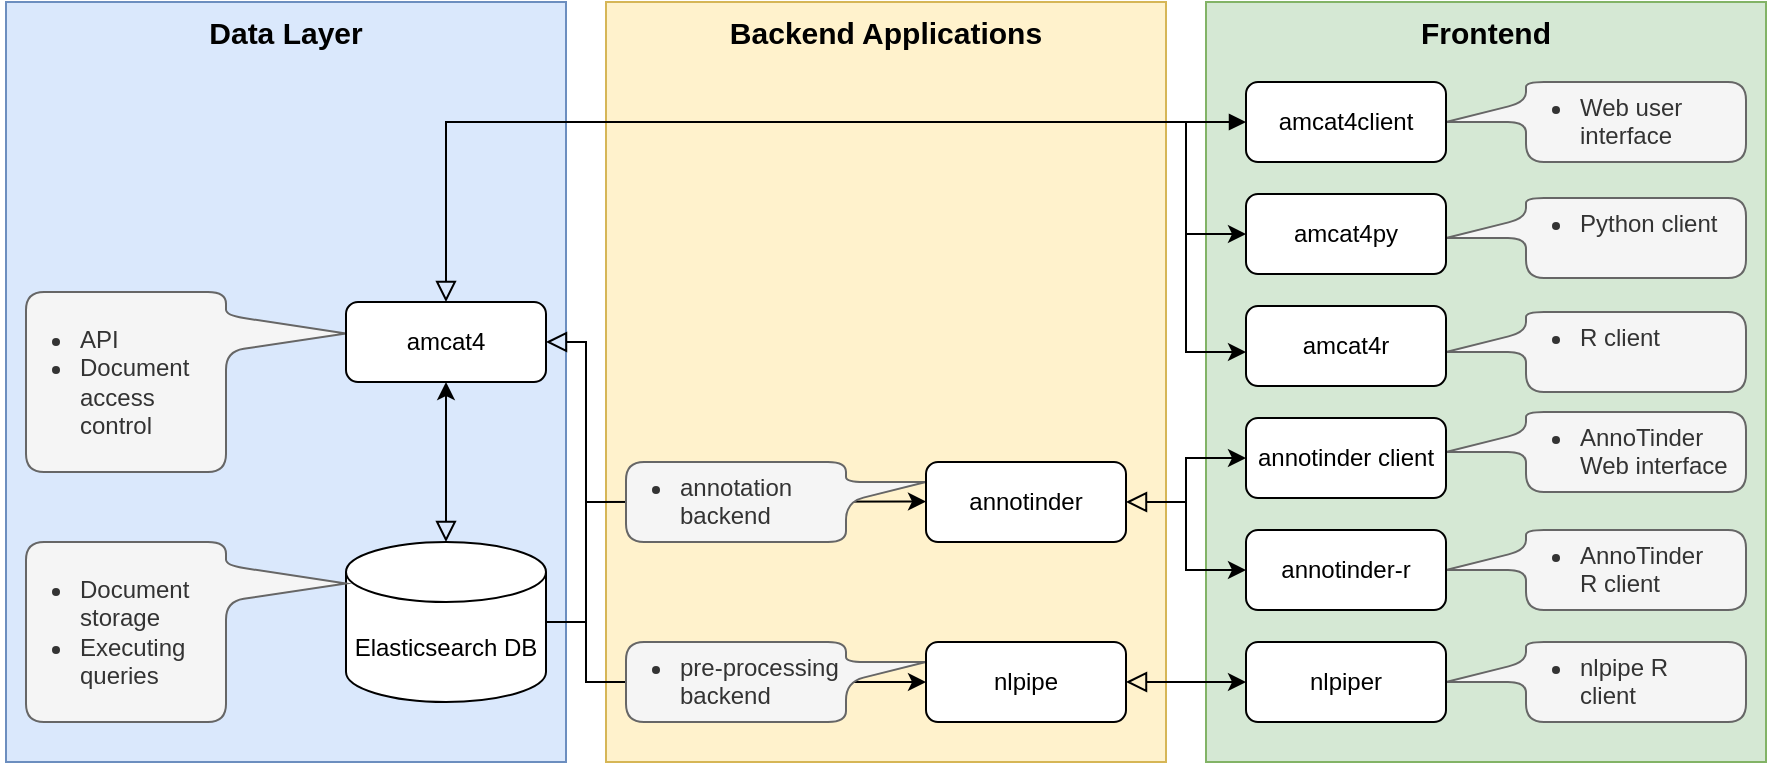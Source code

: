 <mxfile version="21.1.4" type="device">
  <diagram id="C5RBs43oDa-KdzZeNtuy" name="Page-1">
    <mxGraphModel dx="2901" dy="1141" grid="1" gridSize="10" guides="1" tooltips="1" connect="1" arrows="1" fold="1" page="1" pageScale="1" pageWidth="827" pageHeight="1169" math="0" shadow="0">
      <root>
        <mxCell id="WIyWlLk6GJQsqaUBKTNV-0" />
        <mxCell id="WIyWlLk6GJQsqaUBKTNV-1" parent="WIyWlLk6GJQsqaUBKTNV-0" />
        <mxCell id="GafMU0c75heiuo1HpW_n-7" value="Data Layer" style="rounded=0;whiteSpace=wrap;html=1;strokeWidth=1;verticalAlign=top;fontStyle=1;fontSize=15;fillColor=#dae8fc;strokeColor=#6c8ebf;flipH=1;flipV=1;" parent="WIyWlLk6GJQsqaUBKTNV-1" vertex="1">
          <mxGeometry y="380" width="280" height="380" as="geometry" />
        </mxCell>
        <mxCell id="WIyWlLk6GJQsqaUBKTNV-11" value="Repair Lamp" style="rounded=1;whiteSpace=wrap;html=1;fontSize=12;glass=0;strokeWidth=1;shadow=0;" parent="WIyWlLk6GJQsqaUBKTNV-1" vertex="1">
          <mxGeometry x="414" y="400" width="120" height="40" as="geometry" />
        </mxCell>
        <mxCell id="fg_L--qd0xywea7N1QJT-0" value="Elasticsearch DB" style="shape=cylinder3;whiteSpace=wrap;html=1;boundedLbl=1;backgroundOutline=1;size=15;" parent="WIyWlLk6GJQsqaUBKTNV-1" vertex="1">
          <mxGeometry x="170" y="650" width="100" height="80" as="geometry" />
        </mxCell>
        <mxCell id="fg_L--qd0xywea7N1QJT-1" value="" style="rounded=0;html=1;jettySize=auto;orthogonalLoop=1;fontSize=11;endArrow=block;endFill=0;endSize=8;strokeWidth=1;shadow=0;labelBackgroundColor=none;edgeStyle=orthogonalEdgeStyle;exitX=0.5;exitY=1;exitDx=0;exitDy=0;entryX=0.5;entryY=0;entryDx=0;entryDy=0;entryPerimeter=0;startArrow=classic;startFill=1;" parent="WIyWlLk6GJQsqaUBKTNV-1" source="WIyWlLk6GJQsqaUBKTNV-3" target="fg_L--qd0xywea7N1QJT-0" edge="1">
          <mxGeometry x="0.077" y="20" relative="1" as="geometry">
            <mxPoint as="offset" />
            <mxPoint x="280.0" y="260" as="sourcePoint" />
            <mxPoint x="280.0" y="300" as="targetPoint" />
            <Array as="points">
              <mxPoint x="220" y="570" />
              <mxPoint x="220" y="650" />
            </Array>
          </mxGeometry>
        </mxCell>
        <mxCell id="GafMU0c75heiuo1HpW_n-4" value="&lt;ul&gt;&lt;li&gt;Document storage&lt;/li&gt;&lt;li&gt;Executing queries&lt;/li&gt;&lt;/ul&gt;" style="shape=callout;whiteSpace=wrap;html=1;perimeter=calloutPerimeter;perimeterSpacing=0;rounded=1;position2=0.77;base=18;size=60;position=0.67;rotation=0;arcSize=18;align=left;verticalAlign=top;spacing=0;spacingRight=0;spacingLeft=-13;strokeWidth=1;fillColor=#f5f5f5;fontColor=#333333;strokeColor=#666666;direction=north;" parent="WIyWlLk6GJQsqaUBKTNV-1" vertex="1">
          <mxGeometry x="10" y="650" width="160" height="90" as="geometry" />
        </mxCell>
        <mxCell id="GafMU0c75heiuo1HpW_n-5" value="" style="rounded=1;whiteSpace=wrap;html=1;" parent="WIyWlLk6GJQsqaUBKTNV-1" vertex="1">
          <mxGeometry x="340" y="470" width="120" height="60" as="geometry" />
        </mxCell>
        <mxCell id="GafMU0c75heiuo1HpW_n-8" value="Backend Applications" style="rounded=0;whiteSpace=wrap;html=1;strokeWidth=1;verticalAlign=top;fontStyle=1;fontSize=15;fillColor=#fff2cc;strokeColor=#d6b656;flipH=1;flipV=1;" parent="WIyWlLk6GJQsqaUBKTNV-1" vertex="1">
          <mxGeometry x="300" y="380" width="280" height="380" as="geometry" />
        </mxCell>
        <mxCell id="GafMU0c75heiuo1HpW_n-9" value="Frontend" style="rounded=0;whiteSpace=wrap;html=1;strokeWidth=1;verticalAlign=top;fontStyle=1;fontSize=15;fillColor=#d5e8d4;strokeColor=#82b366;flipH=1;flipV=1;" parent="WIyWlLk6GJQsqaUBKTNV-1" vertex="1">
          <mxGeometry x="600" y="380" width="280" height="380" as="geometry" />
        </mxCell>
        <mxCell id="GafMU0c75heiuo1HpW_n-15" value="" style="rounded=0;html=1;jettySize=auto;orthogonalLoop=1;fontSize=11;endArrow=block;endFill=0;endSize=8;strokeWidth=1;shadow=0;labelBackgroundColor=none;edgeStyle=orthogonalEdgeStyle;entryX=0.5;entryY=0;entryDx=0;entryDy=0;startArrow=classic;startFill=1;" parent="WIyWlLk6GJQsqaUBKTNV-1" source="GafMU0c75heiuo1HpW_n-12" target="WIyWlLk6GJQsqaUBKTNV-3" edge="1">
          <mxGeometry x="0.077" y="20" relative="1" as="geometry">
            <mxPoint as="offset" />
            <mxPoint x="620" y="555" as="sourcePoint" />
            <mxPoint x="230" y="660" as="targetPoint" />
            <Array as="points">
              <mxPoint x="590" y="555" />
              <mxPoint x="590" y="440" />
              <mxPoint x="220" y="440" />
            </Array>
          </mxGeometry>
        </mxCell>
        <mxCell id="GafMU0c75heiuo1HpW_n-16" value="" style="endArrow=classic;html=1;rounded=0;fontSize=15;entryX=0;entryY=0.5;entryDx=0;entryDy=0;" parent="WIyWlLk6GJQsqaUBKTNV-1" target="GafMU0c75heiuo1HpW_n-11" edge="1">
          <mxGeometry width="50" height="50" relative="1" as="geometry">
            <mxPoint x="590" y="496" as="sourcePoint" />
            <mxPoint x="640" y="470" as="targetPoint" />
          </mxGeometry>
        </mxCell>
        <mxCell id="GafMU0c75heiuo1HpW_n-18" value="&lt;ul&gt;&lt;li&gt;Web user interface&lt;/li&gt;&lt;/ul&gt;" style="shape=callout;whiteSpace=wrap;html=1;perimeter=calloutPerimeter;perimeterSpacing=0;rounded=1;position2=0.5;base=10;size=40;position=0.25;rotation=0;arcSize=18;align=left;verticalAlign=top;spacing=0;spacingRight=0;spacingLeft=-13;strokeWidth=1;fillColor=#f5f5f5;fontColor=#333333;strokeColor=#666666;direction=south;spacingBottom=0;spacingTop=-11;" parent="WIyWlLk6GJQsqaUBKTNV-1" vertex="1">
          <mxGeometry x="720" y="420" width="150" height="40" as="geometry" />
        </mxCell>
        <mxCell id="GafMU0c75heiuo1HpW_n-17" value="" style="endArrow=block;html=1;rounded=0;fontSize=15;entryX=0;entryY=0.5;entryDx=0;entryDy=0;endFill=1;" parent="WIyWlLk6GJQsqaUBKTNV-1" target="GafMU0c75heiuo1HpW_n-10" edge="1">
          <mxGeometry width="50" height="50" relative="1" as="geometry">
            <mxPoint x="590" y="440" as="sourcePoint" />
            <mxPoint x="630" y="515" as="targetPoint" />
          </mxGeometry>
        </mxCell>
        <mxCell id="GafMU0c75heiuo1HpW_n-10" value="amcat4client" style="rounded=1;whiteSpace=wrap;html=1;fontSize=12;glass=0;strokeWidth=1;shadow=0;" parent="WIyWlLk6GJQsqaUBKTNV-1" vertex="1">
          <mxGeometry x="620" y="420" width="100" height="40" as="geometry" />
        </mxCell>
        <mxCell id="GafMU0c75heiuo1HpW_n-19" value="&lt;ul&gt;&lt;li&gt;Python client&lt;/li&gt;&lt;/ul&gt;" style="shape=callout;whiteSpace=wrap;html=1;perimeter=calloutPerimeter;perimeterSpacing=0;rounded=1;position2=0.5;base=10;size=40;position=0.25;rotation=0;arcSize=18;align=left;verticalAlign=top;spacing=0;spacingRight=0;spacingLeft=-13;strokeWidth=1;fillColor=#f5f5f5;fontColor=#333333;strokeColor=#666666;direction=south;spacingBottom=0;spacingTop=-11;" parent="WIyWlLk6GJQsqaUBKTNV-1" vertex="1">
          <mxGeometry x="720" y="478" width="150" height="40" as="geometry" />
        </mxCell>
        <mxCell id="GafMU0c75heiuo1HpW_n-20" value="&lt;ul&gt;&lt;li&gt;R client&lt;/li&gt;&lt;/ul&gt;" style="shape=callout;whiteSpace=wrap;html=1;perimeter=calloutPerimeter;perimeterSpacing=0;rounded=1;position2=0.5;base=10;size=40;position=0.25;rotation=0;arcSize=18;align=left;verticalAlign=top;spacing=0;spacingRight=0;spacingLeft=-13;strokeWidth=1;fillColor=#f5f5f5;fontColor=#333333;strokeColor=#666666;direction=south;spacingBottom=0;spacingTop=-11;" parent="WIyWlLk6GJQsqaUBKTNV-1" vertex="1">
          <mxGeometry x="720" y="535" width="150" height="40" as="geometry" />
        </mxCell>
        <mxCell id="GafMU0c75heiuo1HpW_n-11" value="amcat4py" style="rounded=1;whiteSpace=wrap;html=1;fontSize=12;glass=0;strokeWidth=1;shadow=0;" parent="WIyWlLk6GJQsqaUBKTNV-1" vertex="1">
          <mxGeometry x="620" y="476" width="100" height="40" as="geometry" />
        </mxCell>
        <mxCell id="GafMU0c75heiuo1HpW_n-22" value="" style="endArrow=classic;html=1;rounded=0;fontSize=15;entryX=0;entryY=0.5;entryDx=0;entryDy=0;" parent="WIyWlLk6GJQsqaUBKTNV-1" edge="1">
          <mxGeometry width="50" height="50" relative="1" as="geometry">
            <mxPoint x="290" y="630" as="sourcePoint" />
            <mxPoint x="460" y="629.76" as="targetPoint" />
          </mxGeometry>
        </mxCell>
        <mxCell id="GafMU0c75heiuo1HpW_n-24" value="&lt;ul&gt;&lt;li&gt;annotation backend&lt;/li&gt;&lt;/ul&gt;" style="shape=callout;whiteSpace=wrap;html=1;perimeter=calloutPerimeter;perimeterSpacing=0;rounded=1;position2=0.75;base=10;size=40;position=0.5;rotation=0;arcSize=18;align=left;verticalAlign=top;spacing=0;spacingRight=0;spacingLeft=-13;strokeWidth=1;fillColor=#f5f5f5;fontColor=#333333;strokeColor=#666666;direction=north;spacingBottom=0;spacingTop=-11;" parent="WIyWlLk6GJQsqaUBKTNV-1" vertex="1">
          <mxGeometry x="310" y="610" width="150" height="40" as="geometry" />
        </mxCell>
        <mxCell id="GafMU0c75heiuo1HpW_n-26" value="" style="edgeStyle=orthogonalEdgeStyle;rounded=0;orthogonalLoop=1;jettySize=auto;html=1;fontSize=15;endArrow=none;endFill=0;" parent="WIyWlLk6GJQsqaUBKTNV-1" source="GafMU0c75heiuo1HpW_n-25" target="fg_L--qd0xywea7N1QJT-0" edge="1">
          <mxGeometry relative="1" as="geometry" />
        </mxCell>
        <mxCell id="GafMU0c75heiuo1HpW_n-13" value="annotinder" style="rounded=1;whiteSpace=wrap;html=1;fontSize=12;glass=0;strokeWidth=1;shadow=0;" parent="WIyWlLk6GJQsqaUBKTNV-1" vertex="1">
          <mxGeometry x="460" y="610" width="100" height="40" as="geometry" />
        </mxCell>
        <mxCell id="GafMU0c75heiuo1HpW_n-21" value="" style="rounded=0;html=1;jettySize=auto;orthogonalLoop=1;fontSize=11;endArrow=block;endFill=0;endSize=8;strokeWidth=1;shadow=0;labelBackgroundColor=none;edgeStyle=orthogonalEdgeStyle;entryX=1;entryY=0.5;entryDx=0;entryDy=0;startArrow=classic;startFill=1;exitX=0;exitY=0.5;exitDx=0;exitDy=0;" parent="WIyWlLk6GJQsqaUBKTNV-1" source="GafMU0c75heiuo1HpW_n-14" target="WIyWlLk6GJQsqaUBKTNV-3" edge="1">
          <mxGeometry x="0.077" y="20" relative="1" as="geometry">
            <mxPoint as="offset" />
            <mxPoint x="630" y="565.034" as="sourcePoint" />
            <mxPoint x="230" y="540" as="targetPoint" />
            <Array as="points">
              <mxPoint x="290" y="720" />
              <mxPoint x="290" y="550" />
            </Array>
          </mxGeometry>
        </mxCell>
        <mxCell id="GafMU0c75heiuo1HpW_n-25" value="&lt;ul&gt;&lt;li&gt;pre-processing backend&lt;/li&gt;&lt;/ul&gt;" style="shape=callout;whiteSpace=wrap;html=1;perimeter=calloutPerimeter;perimeterSpacing=0;rounded=1;position2=0.75;base=10;size=40;position=0.5;rotation=0;arcSize=18;align=left;verticalAlign=top;spacing=0;spacingRight=0;spacingLeft=-13;strokeWidth=1;fillColor=#f5f5f5;fontColor=#333333;strokeColor=#666666;direction=north;spacingBottom=0;spacingTop=-11;" parent="WIyWlLk6GJQsqaUBKTNV-1" vertex="1">
          <mxGeometry x="310" y="700" width="150" height="40" as="geometry" />
        </mxCell>
        <mxCell id="GafMU0c75heiuo1HpW_n-14" value="nlpipe" style="rounded=1;whiteSpace=wrap;html=1;fontSize=12;glass=0;strokeWidth=1;shadow=0;" parent="WIyWlLk6GJQsqaUBKTNV-1" vertex="1">
          <mxGeometry x="460" y="700" width="100" height="40" as="geometry" />
        </mxCell>
        <mxCell id="GafMU0c75heiuo1HpW_n-30" value="" style="rounded=0;html=1;jettySize=auto;orthogonalLoop=1;fontSize=11;endArrow=block;endFill=0;endSize=8;strokeWidth=1;shadow=0;labelBackgroundColor=none;edgeStyle=orthogonalEdgeStyle;entryX=1;entryY=0.5;entryDx=0;entryDy=0;startArrow=classic;startFill=1;exitX=0;exitY=0.5;exitDx=0;exitDy=0;" parent="WIyWlLk6GJQsqaUBKTNV-1" source="GafMU0c75heiuo1HpW_n-27" target="GafMU0c75heiuo1HpW_n-13" edge="1">
          <mxGeometry x="0.077" y="20" relative="1" as="geometry">
            <mxPoint as="offset" />
            <mxPoint x="630" y="565.034" as="sourcePoint" />
            <mxPoint x="230" y="540" as="targetPoint" />
            <Array as="points">
              <mxPoint x="590" y="608" />
              <mxPoint x="590" y="630" />
            </Array>
          </mxGeometry>
        </mxCell>
        <mxCell id="GafMU0c75heiuo1HpW_n-31" value="" style="endArrow=classic;html=1;rounded=0;fontSize=15;entryX=0;entryY=0.5;entryDx=0;entryDy=0;" parent="WIyWlLk6GJQsqaUBKTNV-1" target="GafMU0c75heiuo1HpW_n-28" edge="1">
          <mxGeometry width="50" height="50" relative="1" as="geometry">
            <mxPoint x="590" y="629.86" as="sourcePoint" />
            <mxPoint x="620" y="629.86" as="targetPoint" />
            <Array as="points">
              <mxPoint x="590" y="664" />
            </Array>
          </mxGeometry>
        </mxCell>
        <mxCell id="GafMU0c75heiuo1HpW_n-32" value="" style="rounded=0;html=1;jettySize=auto;orthogonalLoop=1;fontSize=11;endArrow=block;endFill=0;endSize=8;strokeWidth=1;shadow=0;labelBackgroundColor=none;edgeStyle=orthogonalEdgeStyle;startArrow=classic;startFill=1;" parent="WIyWlLk6GJQsqaUBKTNV-1" edge="1">
          <mxGeometry x="0.077" y="20" relative="1" as="geometry">
            <mxPoint as="offset" />
            <mxPoint x="620" y="720" as="sourcePoint" />
            <mxPoint x="560" y="720" as="targetPoint" />
            <Array as="points">
              <mxPoint x="560" y="720" />
            </Array>
          </mxGeometry>
        </mxCell>
        <mxCell id="GafMU0c75heiuo1HpW_n-33" value="&lt;ul&gt;&lt;li&gt;AnnoTinder Web interface&lt;/li&gt;&lt;/ul&gt;" style="shape=callout;whiteSpace=wrap;html=1;perimeter=calloutPerimeter;perimeterSpacing=0;rounded=1;position2=0.5;base=10;size=40;position=0.25;rotation=0;arcSize=18;align=left;verticalAlign=top;spacing=0;spacingRight=0;spacingLeft=-13;strokeWidth=1;fillColor=#f5f5f5;fontColor=#333333;strokeColor=#666666;direction=south;spacingBottom=0;spacingTop=-11;" parent="WIyWlLk6GJQsqaUBKTNV-1" vertex="1">
          <mxGeometry x="720" y="585" width="150" height="40" as="geometry" />
        </mxCell>
        <mxCell id="GafMU0c75heiuo1HpW_n-34" value="&lt;ul&gt;&lt;li&gt;AnnoTinder R client&lt;/li&gt;&lt;/ul&gt;" style="shape=callout;whiteSpace=wrap;html=1;perimeter=calloutPerimeter;perimeterSpacing=0;rounded=1;position2=0.5;base=10;size=40;position=0.25;rotation=0;arcSize=18;align=left;verticalAlign=top;spacing=0;spacingRight=13;spacingLeft=-13;strokeWidth=1;fillColor=#f5f5f5;fontColor=#333333;strokeColor=#666666;direction=south;spacingBottom=0;spacingTop=-11;" parent="WIyWlLk6GJQsqaUBKTNV-1" vertex="1">
          <mxGeometry x="720" y="644" width="150" height="40" as="geometry" />
        </mxCell>
        <mxCell id="GafMU0c75heiuo1HpW_n-35" value="&lt;ul&gt;&lt;li&gt;nlpipe R client&lt;/li&gt;&lt;/ul&gt;" style="shape=callout;whiteSpace=wrap;html=1;perimeter=calloutPerimeter;perimeterSpacing=0;rounded=1;position2=0.5;base=10;size=40;position=0.25;rotation=0;arcSize=18;align=left;verticalAlign=top;spacing=0;spacingRight=13;spacingLeft=-13;strokeWidth=1;fillColor=#f5f5f5;fontColor=#333333;strokeColor=#666666;direction=south;spacingBottom=0;spacingTop=-11;" parent="WIyWlLk6GJQsqaUBKTNV-1" vertex="1">
          <mxGeometry x="720" y="700" width="150" height="40" as="geometry" />
        </mxCell>
        <mxCell id="GafMU0c75heiuo1HpW_n-29" value="nlpiper" style="rounded=1;whiteSpace=wrap;html=1;fontSize=12;glass=0;strokeWidth=1;shadow=0;" parent="WIyWlLk6GJQsqaUBKTNV-1" vertex="1">
          <mxGeometry x="620" y="700" width="100" height="40" as="geometry" />
        </mxCell>
        <mxCell id="GafMU0c75heiuo1HpW_n-28" value="&lt;div&gt;&lt;span style=&quot;background-color: initial;&quot;&gt;annotinder-r&lt;/span&gt;&lt;br&gt;&lt;/div&gt;" style="rounded=1;whiteSpace=wrap;html=1;fontSize=12;glass=0;strokeWidth=1;shadow=0;" parent="WIyWlLk6GJQsqaUBKTNV-1" vertex="1">
          <mxGeometry x="620" y="644" width="100" height="40" as="geometry" />
        </mxCell>
        <mxCell id="GafMU0c75heiuo1HpW_n-27" value="annotinder client" style="rounded=1;whiteSpace=wrap;html=1;fontSize=12;glass=0;strokeWidth=1;shadow=0;" parent="WIyWlLk6GJQsqaUBKTNV-1" vertex="1">
          <mxGeometry x="620" y="588" width="100" height="40" as="geometry" />
        </mxCell>
        <mxCell id="GafMU0c75heiuo1HpW_n-12" value="amcat4r" style="rounded=1;whiteSpace=wrap;html=1;fontSize=12;glass=0;strokeWidth=1;shadow=0;" parent="WIyWlLk6GJQsqaUBKTNV-1" vertex="1">
          <mxGeometry x="620" y="532" width="100" height="40" as="geometry" />
        </mxCell>
        <mxCell id="KNGb-2jXVh8It6iDMwTt-0" value="&lt;ul&gt;&lt;li&gt;API&lt;/li&gt;&lt;li&gt;Document access control&lt;/li&gt;&lt;/ul&gt;" style="shape=callout;whiteSpace=wrap;html=1;perimeter=calloutPerimeter;perimeterSpacing=0;rounded=1;position2=0.77;base=18;size=60;position=0.67;rotation=0;arcSize=18;align=left;verticalAlign=top;spacing=0;spacingRight=0;spacingLeft=-13;strokeWidth=1;fillColor=#f5f5f5;fontColor=#333333;strokeColor=#666666;direction=north;" parent="WIyWlLk6GJQsqaUBKTNV-1" vertex="1">
          <mxGeometry x="10" y="525" width="160" height="90" as="geometry" />
        </mxCell>
        <UserObject label="amcat4" link="https://github.com/ccs-amsterdam/amcat4" linkTarget="_blank" id="WIyWlLk6GJQsqaUBKTNV-3">
          <mxCell style="rounded=1;whiteSpace=wrap;html=1;fontSize=12;glass=0;strokeWidth=1;shadow=0;imageWidth=24;" parent="WIyWlLk6GJQsqaUBKTNV-1" vertex="1">
            <mxGeometry x="170" y="530" width="100" height="40" as="geometry" />
          </mxCell>
        </UserObject>
      </root>
    </mxGraphModel>
  </diagram>
</mxfile>
